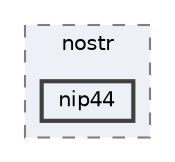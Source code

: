 digraph "lib/nostr/nip44"
{
 // LATEX_PDF_SIZE
  bgcolor="transparent";
  edge [fontname=Helvetica,fontsize=10,labelfontname=Helvetica,labelfontsize=10];
  node [fontname=Helvetica,fontsize=10,shape=box,height=0.2,width=0.4];
  compound=true
  subgraph clusterdir_d25976cbcdc1f52d3996a1ea39506886 {
    graph [ bgcolor="#edf0f7", pencolor="grey50", label="nostr", fontname=Helvetica,fontsize=10 style="filled,dashed", URL="dir_d25976cbcdc1f52d3996a1ea39506886.html",tooltip=""]
  dir_1f05d012a7165f563b923c1d59d8aab9 [label="nip44", fillcolor="#edf0f7", color="grey25", style="filled,bold", URL="dir_1f05d012a7165f563b923c1d59d8aab9.html",tooltip=""];
  }
}

